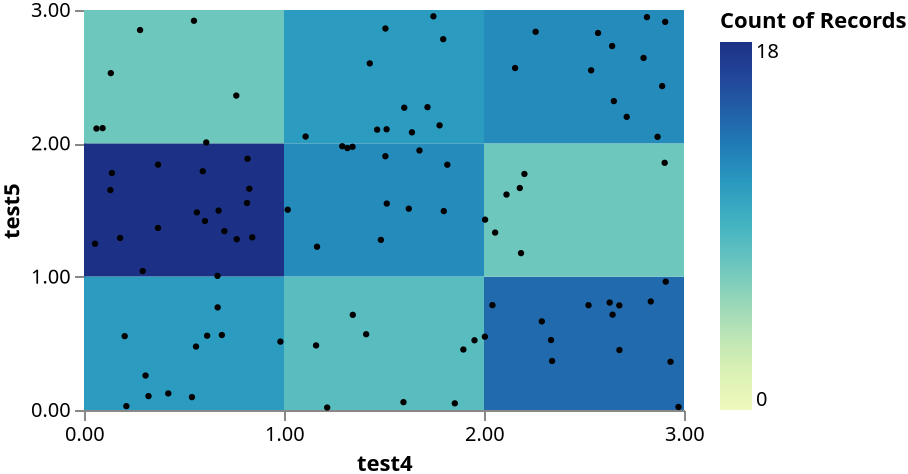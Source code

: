 {
   "$schema": "https://vega.github.io/schema/vega/v5.json",
   "width": 300,
   "height": 200,
   "signals": [
      {
         "name": "max_x_bins",
         "value": 4,
         "description": "Max number X bins",
         "bind": {
            "input": "range",
            "min": 1,
            "max": 100,
            "step": 1
         }
      },
      {
         "name": "max_y_bins",
         "value": 4,
         "description": "Max number Y bins",
         "bind": {
            "input": "range",
            "min": 1,
            "max": 100,
            "step": 1
         }
      },
      {
         "name": "x_name",
         "value": "test4"
      },
      {
         "name": "y_name",
         "value": "test5"
      }
   ],
   "data": [
      {
         "name": "points",
         "values": [
            {
               "test4": 0.8268055541820771,
               "test5": 1.6596793015440414
            },
            {
               "test4": 2.004406051957159,
               "test5": 0.5497427123293225
            },
            {
               "test4": 1.018597001592099,
               "test5": 1.502161723178585
            },
            {
               "test4": 0.18053457159967412,
               "test5": 1.2903236717408504
            },
            {
               "test4": 0.68922428396612,
               "test5": 0.5623871147084529
            },
            {
               "test4": 0.761489583463082,
               "test5": 2.3581397895655636
            },
            {
               "test4": 1.3439331764418383,
               "test5": 0.7136298601773857
            },
            {
               "test4": 1.9524937149096848,
               "test5": 0.5228400581773959
            },
            {
               "test4": 0.06239427510786244,
               "test5": 2.110867361831164
            },
            {
               "test4": 0.8175719471197874,
               "test5": 1.8843427712906655
            },
            {
               "test4": 2.0055212953823034,
               "test5": 1.4277636986087048
            },
            {
               "test4": 0.6728791925277353,
               "test5": 1.495408337900394
            },
            {
               "test4": 1.1603605720901902,
               "test5": 0.4842759516342452
            },
            {
               "test4": 1.8165879204543387,
               "test5": 1.8394588486395327
            },
            {
               "test4": 0.13185631260955655,
               "test5": 1.6496170192013644
            },
            {
               "test4": 1.165232816493838,
               "test5": 1.224423168487729
            },
            {
               "test4": 0.4214189672558758,
               "test5": 0.12432936941776074
            },
            {
               "test4": 2.8147960162112278,
               "test5": 2.9465426485569823
            },
            {
               "test4": 2.903339234521064,
               "test5": 1.853853579799692
            },
            {
               "test4": 0.20349375349209098,
               "test5": 0.5538061302005705
            },
            {
               "test4": 2.905953414098736,
               "test5": 2.910871105039571
            },
            {
               "test4": 2.6283583983935133,
               "test5": 0.80579124072148
            },
            {
               "test4": 1.8968159557430049,
               "test5": 0.4535652294562298
            },
            {
               "test4": 2.055674607405782,
               "test5": 1.3308212492418066
            },
            {
               "test4": 0.3701918802643237,
               "test5": 1.8401383403557041
            },
            {
               "test4": 0.6156837256483622,
               "test5": 0.5572208197078303
            },
            {
               "test4": 0.667454469913216,
               "test5": 1.0058965922205454
            },
            {
               "test4": 0.5600982792903815,
               "test5": 0.4758329596878189
            },
            {
               "test4": 1.5973138187462732,
               "test5": 0.058758663196358474
            },
            {
               "test4": 0.6683019235011843,
               "test5": 0.7696116727763983
            },
            {
               "test4": 2.7977989353593924,
               "test5": 2.6405162148773416
            },
            {
               "test4": 1.4657801070337517,
               "test5": 2.10249039565525
            },
            {
               "test4": 1.7960379744468362,
               "test5": 2.7811034823100895
            },
            {
               "test4": 0.0929495857273509,
               "test5": 2.1139927684319364
            },
            {
               "test4": 2.649261498504233,
               "test5": 2.316759629263249
            },
            {
               "test4": 2.522478085590926,
               "test5": 0.7858295252290733
            },
            {
               "test4": 1.6774131516528872,
               "test5": 1.9464050891587246
            },
            {
               "test4": 2.676640867322459,
               "test5": 0.7846735341422658
            },
            {
               "test4": 2.833935804569547,
               "test5": 0.8138579986098294
            },
            {
               "test4": 0.3699332426198837,
               "test5": 1.365448935388668
            },
            {
               "test4": 0.6113854778931382,
               "test5": 2.006647650711507
            },
            {
               "test4": 0.5498283494851601,
               "test5": 2.919183012107779
            },
            {
               "test4": 2.1554709723327807,
               "test5": 2.5648370640712685
            },
            {
               "test4": 2.0421039815557847,
               "test5": 0.7865084775775296
            },
            {
               "test4": 2.9086236738106748,
               "test5": 0.9625465521424954
            },
            {
               "test4": 0.8412286551429411,
               "test5": 1.29495730498757
            },
            {
               "test4": 1.506803598793958,
               "test5": 1.9032032478063907
            },
            {
               "test4": 2.5357658211148553,
               "test5": 2.547428241606831
            },
            {
               "test4": 1.5139951626100445,
               "test5": 1.5481860368562037
            },
            {
               "test4": 2.9723997391131016,
               "test5": 0.022682432711872313
            },
            {
               "test4": 1.428893432601972,
               "test5": 2.599505431834342
            },
            {
               "test4": 0.7018430771386285,
               "test5": 1.3415084462321283
            },
            {
               "test4": 1.3169091022530601,
               "test5": 1.9644062535903046
            },
            {
               "test4": 1.6397502379736282,
               "test5": 2.082443816949893
            },
            {
               "test4": 0.9821086228852502,
               "test5": 0.5126706651577382
            },
            {
               "test4": 0.6047639940715692,
               "test5": 1.4175649906904078
            },
            {
               "test4": 2.1790824646942752,
               "test5": 1.6647789475620267
            },
            {
               "test4": 2.5701913303079227,
               "test5": 2.827506965474377
            },
            {
               "test4": 2.642849391273554,
               "test5": 0.7150923616376699
            },
            {
               "test4": 2.6771405416843606,
               "test5": 0.44969154001236633
            },
            {
               "test4": 1.3425570702287009,
               "test5": 1.9740570612068273
            },
            {
               "test4": 0.21187436602322007,
               "test5": 0.02898686335881895
            },
            {
               "test4": 2.3352899328237244,
               "test5": 0.5244987171824913
            },
            {
               "test4": 2.9325845529469823,
               "test5": 0.3616294962686417
            },
            {
               "test4": 2.1850527684022865,
               "test5": 1.176523555676663
            },
            {
               "test4": 2.8907561131823267,
               "test5": 2.429489929576769
            },
            {
               "test4": 1.5070869982648918,
               "test5": 2.8610978973161165
            },
            {
               "test4": 1.4844803542104545,
               "test5": 1.2757800999628275
            },
            {
               "test4": 1.5129661337294034,
               "test5": 2.105536867643983
            },
            {
               "test4": 1.7778756337760349,
               "test5": 2.134772700040699
            },
            {
               "test4": 0.8151517253214915,
               "test5": 1.5524547488294076
            },
            {
               "test4": 1.7989304251322356,
               "test5": 1.4917893611370083
            },
            {
               "test4": 1.1080663164760387,
               "test5": 2.0509841641240802
            },
            {
               "test4": 1.7470495604105136,
               "test5": 2.952583098263545
            },
            {
               "test4": 1.6239953174363528,
               "test5": 1.509826646656156
            },
            {
               "test4": 2.2890962911846877,
               "test5": 0.6647179938903881
            },
            {
               "test4": 2.7135828453330775,
               "test5": 2.1986450865835145
            },
            {
               "test4": 2.2581048563732278,
               "test5": 2.836682286858551
            },
            {
               "test4": 1.4108178149803907,
               "test5": 0.5683006002361425
            },
            {
               "test4": 0.5937809265809064,
               "test5": 1.7906780392915551
            },
            {
               "test4": 1.7174777036103652,
               "test5": 2.271287791020951
            },
            {
               "test4": 0.32244770319850213,
               "test5": 0.10409865983416056
            },
            {
               "test4": 2.8677731444518364,
               "test5": 2.0488785819342428
            },
            {
               "test4": 0.29367851488225905,
               "test5": 1.0418396111327644
            },
            {
               "test4": 2.20212376465011,
               "test5": 1.7703708286195776
            },
            {
               "test4": 0.13962648011860945,
               "test5": 1.7774643729472894
            },
            {
               "test4": 1.6012907070743894,
               "test5": 2.267286105343221
            },
            {
               "test4": 2.112402784533378,
               "test5": 1.6158968263573819
            },
            {
               "test4": 1.215864997152032,
               "test5": 0.018352811525847446
            },
            {
               "test4": 0.28035267508351647,
               "test5": 2.849564985263756
            },
            {
               "test4": 0.1340174336770925,
               "test5": 2.5264371946608954
            },
            {
               "test4": 0.3076654377444572,
               "test5": 0.25861582109003023
            },
            {
               "test4": 0.5641730792700586,
               "test5": 1.482158146796946
            },
            {
               "test4": 0.7636413092670092,
               "test5": 1.2810285354949011
            },
            {
               "test4": 1.8540454968630184,
               "test5": 0.04999293437681995
            },
            {
               "test4": 1.2912947541874347,
               "test5": 1.9780980797585244
            },
            {
               "test4": 2.6406241718793164,
               "test5": 2.72971717754457
            },
            {
               "test4": 0.5396634725986152,
               "test5": 0.0964686178483527
            },
            {
               "test4": 0.05516642852485243,
               "test5": 1.2469804183261561
            },
            {
               "test4": 2.3403797355166587,
               "test5": 0.3674516388397834
            }
         ]
      },
      {
         "name": "heatmap_bins",
         "source": "points",
         "transform": [
            {
               "type": "extent",
               "field": {
                  "signal": "x_name"
               },
               "signal": "x_extent"
            },
            {
               "type": "bin",
               "field": {
                  "signal": "x_name"
               },
               "as": [
                  "x_start",
                  "x_end"
               ],
               "signal": "x_bins",
               "extent": {
                  "signal": "x_extent"
               },
               "maxbins": {
                  "signal": "max_x_bins"
               }
            },
            {
               "type": "extent",
               "field": {
                  "signal": "y_name"
               },
               "signal": "y_extent"
            },
            {
               "type": "bin",
               "field": {
                  "signal": "y_name"
               },
               "as": [
                  "y_start",
                  "y_end"
               ],
               "signal": "y_bins",
               "extent": {
                  "signal": "y_extent"
               },
               "maxbins": {
                  "signal": "max_y_bins"
               }
            },
            {
               "type": "aggregate",
               "groupby": [
                  "x_start",
                  "x_end",
                  "y_start",
                  "y_end"
               ],
               "ops": [
                  "count"
               ],
               "as": [
                  "__count"
               ]
            }
         ]
      }
   ],
   "marks": [
      {
         "name": "marks",
         "type": "rect",
         "style": [
            "rect"
         ],
         "from": {
            "data": "heatmap_bins"
         },
         "encode": {
            "update": {
               "fill": {
                  "scale": "color",
                  "field": "__count"
               },
               "x2": {
                  "scale": "x",
                  "field": "x_start"
               },
               "x": {
                  "scale": "x",
                  "field": "x_end"
               },
               "y2": {
                  "scale": "y",
                  "field": "y_start"
               },
               "y": {
                  "scale": "y",
                  "field": "y_end"
               }
            }
         }
      },
      {
         "type": "symbol",
         "from": {
            "data": "points"
         },
         "encode": {
            "enter": {
               "fillOpacity": {
                  "value": 1
               },
               "fill": {
                  "value": "black"
               }
            },
            "update": {
               "x": {
                  "scale": "x",
                  "field": {
                     "signal": "x_name"
                  }
               },
               "y": {
                  "scale": "y",
                  "field": {
                     "signal": "y_name"
                  }
               },
               "size": {
                  "value": 10
               }
            }
         }
      }
   ],
   "scales": [
      {
         "name": "x",
         "type": "linear",
         "domain": {
            "signal": "[x_bins.start, x_bins.stop]"
         },
         "range": [
            0,
            {
               "signal": "width"
            }
         ],
         "bins": {
            "signal": "x_bins"
         },
         "zero": false
      },
      {
         "name": "y",
         "type": "linear",
         "domain": {
            "signal": "[y_bins.start, y_bins.stop]"
         },
         "range": [
            {
               "signal": "height"
            },
            0
         ],
         "bins": {
            "signal": "y_bins"
         },
         "zero": false
      },
      {
         "name": "color",
         "type": "linear",
         "domain": {
            "data": "heatmap_bins",
            "field": "__count"
         },
         "range": "heatmap",
         "interpolate": "hcl",
         "zero": true
      }
   ],
   "axes": [
      {
         "scale": "x",
         "orient": "bottom",
         "title": {
            "signal": "x_name"
         },
         "labelOverlap": true,
         "tickCount": {
            "signal": "ceil(width/3)"
         }
      },
      {
         "scale": "y",
         "orient": "left",
         "title": {
            "signal": "y_name"
         },
         "labelOverlap": true,
         "tickCount": {
            "signal": "ceil(height/3)"
         }
      }
   ],
   "legends": [
      {
         "fill": "color",
         "gradientLength": {
            "signal": "height - 16"
         },
         "title": "Count of Records"
      }
   ]
}